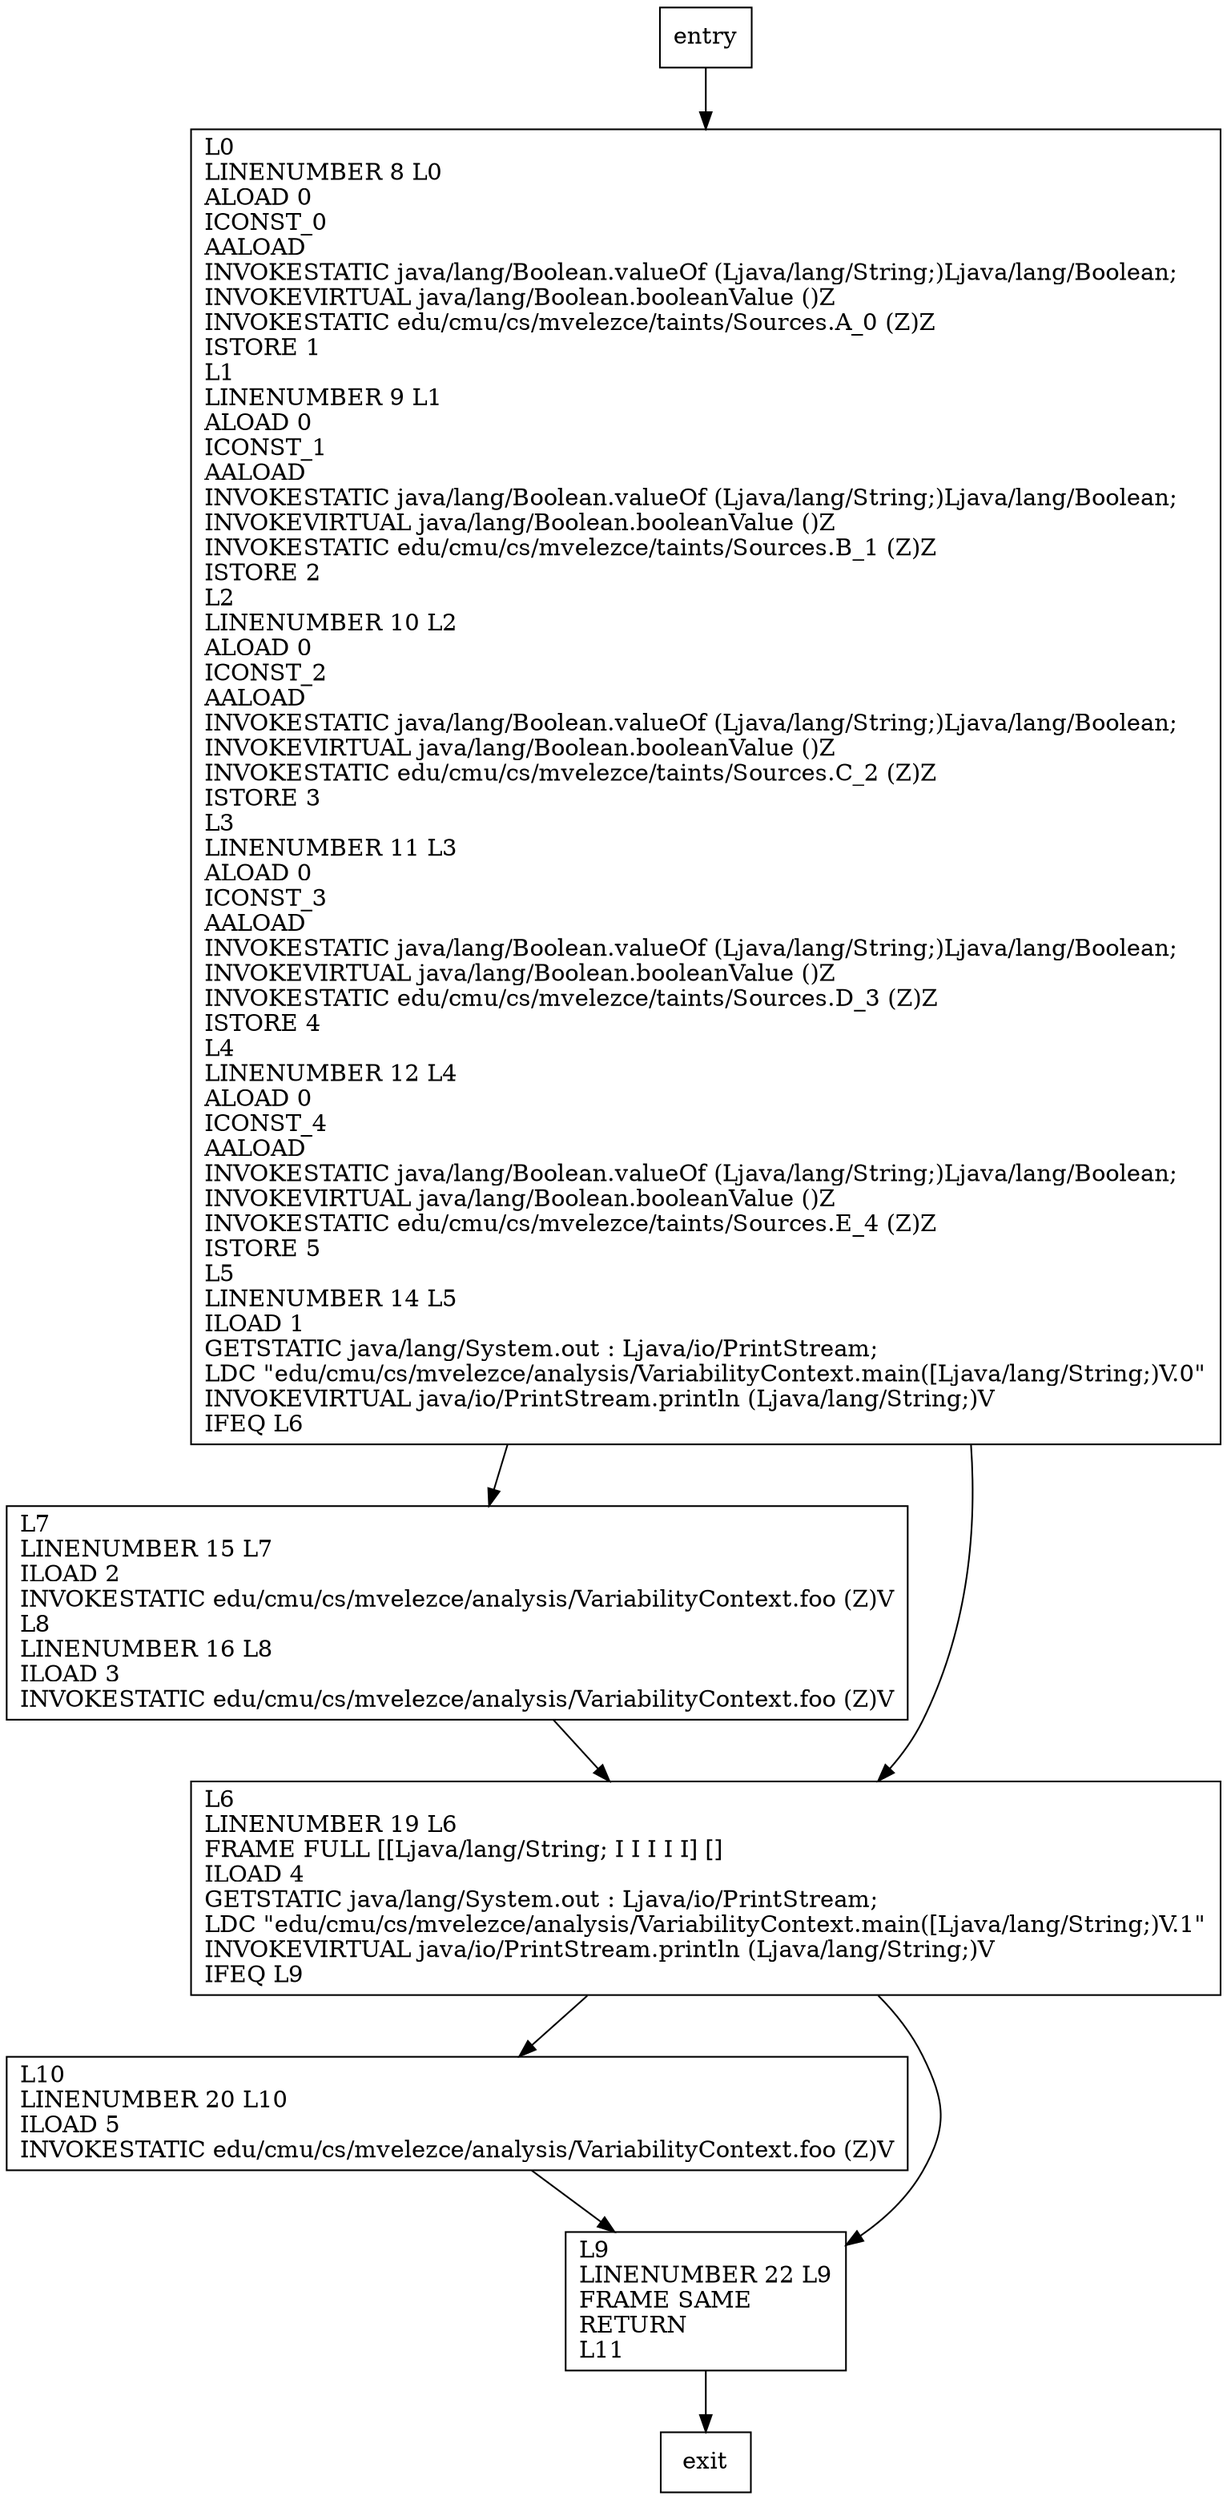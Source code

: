digraph main {
node [shape=record];
891093184 [label="L7\lLINENUMBER 15 L7\lILOAD 2\lINVOKESTATIC edu/cmu/cs/mvelezce/analysis/VariabilityContext.foo (Z)V\lL8\lLINENUMBER 16 L8\lILOAD 3\lINVOKESTATIC edu/cmu/cs/mvelezce/analysis/VariabilityContext.foo (Z)V\l"];
1239759990 [label="L6\lLINENUMBER 19 L6\lFRAME FULL [[Ljava/lang/String; I I I I I] []\lILOAD 4\lGETSTATIC java/lang/System.out : Ljava/io/PrintStream;\lLDC \"edu/cmu/cs/mvelezce/analysis/VariabilityContext.main([Ljava/lang/String;)V.1\"\lINVOKEVIRTUAL java/io/PrintStream.println (Ljava/lang/String;)V\lIFEQ L9\l"];
708533063 [label="L10\lLINENUMBER 20 L10\lILOAD 5\lINVOKESTATIC edu/cmu/cs/mvelezce/analysis/VariabilityContext.foo (Z)V\l"];
1438030319 [label="L9\lLINENUMBER 22 L9\lFRAME SAME\lRETURN\lL11\l"];
953742666 [label="L0\lLINENUMBER 8 L0\lALOAD 0\lICONST_0\lAALOAD\lINVOKESTATIC java/lang/Boolean.valueOf (Ljava/lang/String;)Ljava/lang/Boolean;\lINVOKEVIRTUAL java/lang/Boolean.booleanValue ()Z\lINVOKESTATIC edu/cmu/cs/mvelezce/taints/Sources.A_0 (Z)Z\lISTORE 1\lL1\lLINENUMBER 9 L1\lALOAD 0\lICONST_1\lAALOAD\lINVOKESTATIC java/lang/Boolean.valueOf (Ljava/lang/String;)Ljava/lang/Boolean;\lINVOKEVIRTUAL java/lang/Boolean.booleanValue ()Z\lINVOKESTATIC edu/cmu/cs/mvelezce/taints/Sources.B_1 (Z)Z\lISTORE 2\lL2\lLINENUMBER 10 L2\lALOAD 0\lICONST_2\lAALOAD\lINVOKESTATIC java/lang/Boolean.valueOf (Ljava/lang/String;)Ljava/lang/Boolean;\lINVOKEVIRTUAL java/lang/Boolean.booleanValue ()Z\lINVOKESTATIC edu/cmu/cs/mvelezce/taints/Sources.C_2 (Z)Z\lISTORE 3\lL3\lLINENUMBER 11 L3\lALOAD 0\lICONST_3\lAALOAD\lINVOKESTATIC java/lang/Boolean.valueOf (Ljava/lang/String;)Ljava/lang/Boolean;\lINVOKEVIRTUAL java/lang/Boolean.booleanValue ()Z\lINVOKESTATIC edu/cmu/cs/mvelezce/taints/Sources.D_3 (Z)Z\lISTORE 4\lL4\lLINENUMBER 12 L4\lALOAD 0\lICONST_4\lAALOAD\lINVOKESTATIC java/lang/Boolean.valueOf (Ljava/lang/String;)Ljava/lang/Boolean;\lINVOKEVIRTUAL java/lang/Boolean.booleanValue ()Z\lINVOKESTATIC edu/cmu/cs/mvelezce/taints/Sources.E_4 (Z)Z\lISTORE 5\lL5\lLINENUMBER 14 L5\lILOAD 1\lGETSTATIC java/lang/System.out : Ljava/io/PrintStream;\lLDC \"edu/cmu/cs/mvelezce/analysis/VariabilityContext.main([Ljava/lang/String;)V.0\"\lINVOKEVIRTUAL java/io/PrintStream.println (Ljava/lang/String;)V\lIFEQ L6\l"];
entry;
exit;
entry -> 953742666;
891093184 -> 1239759990;
1239759990 -> 708533063;
1239759990 -> 1438030319;
708533063 -> 1438030319;
1438030319 -> exit;
953742666 -> 891093184;
953742666 -> 1239759990;
}
